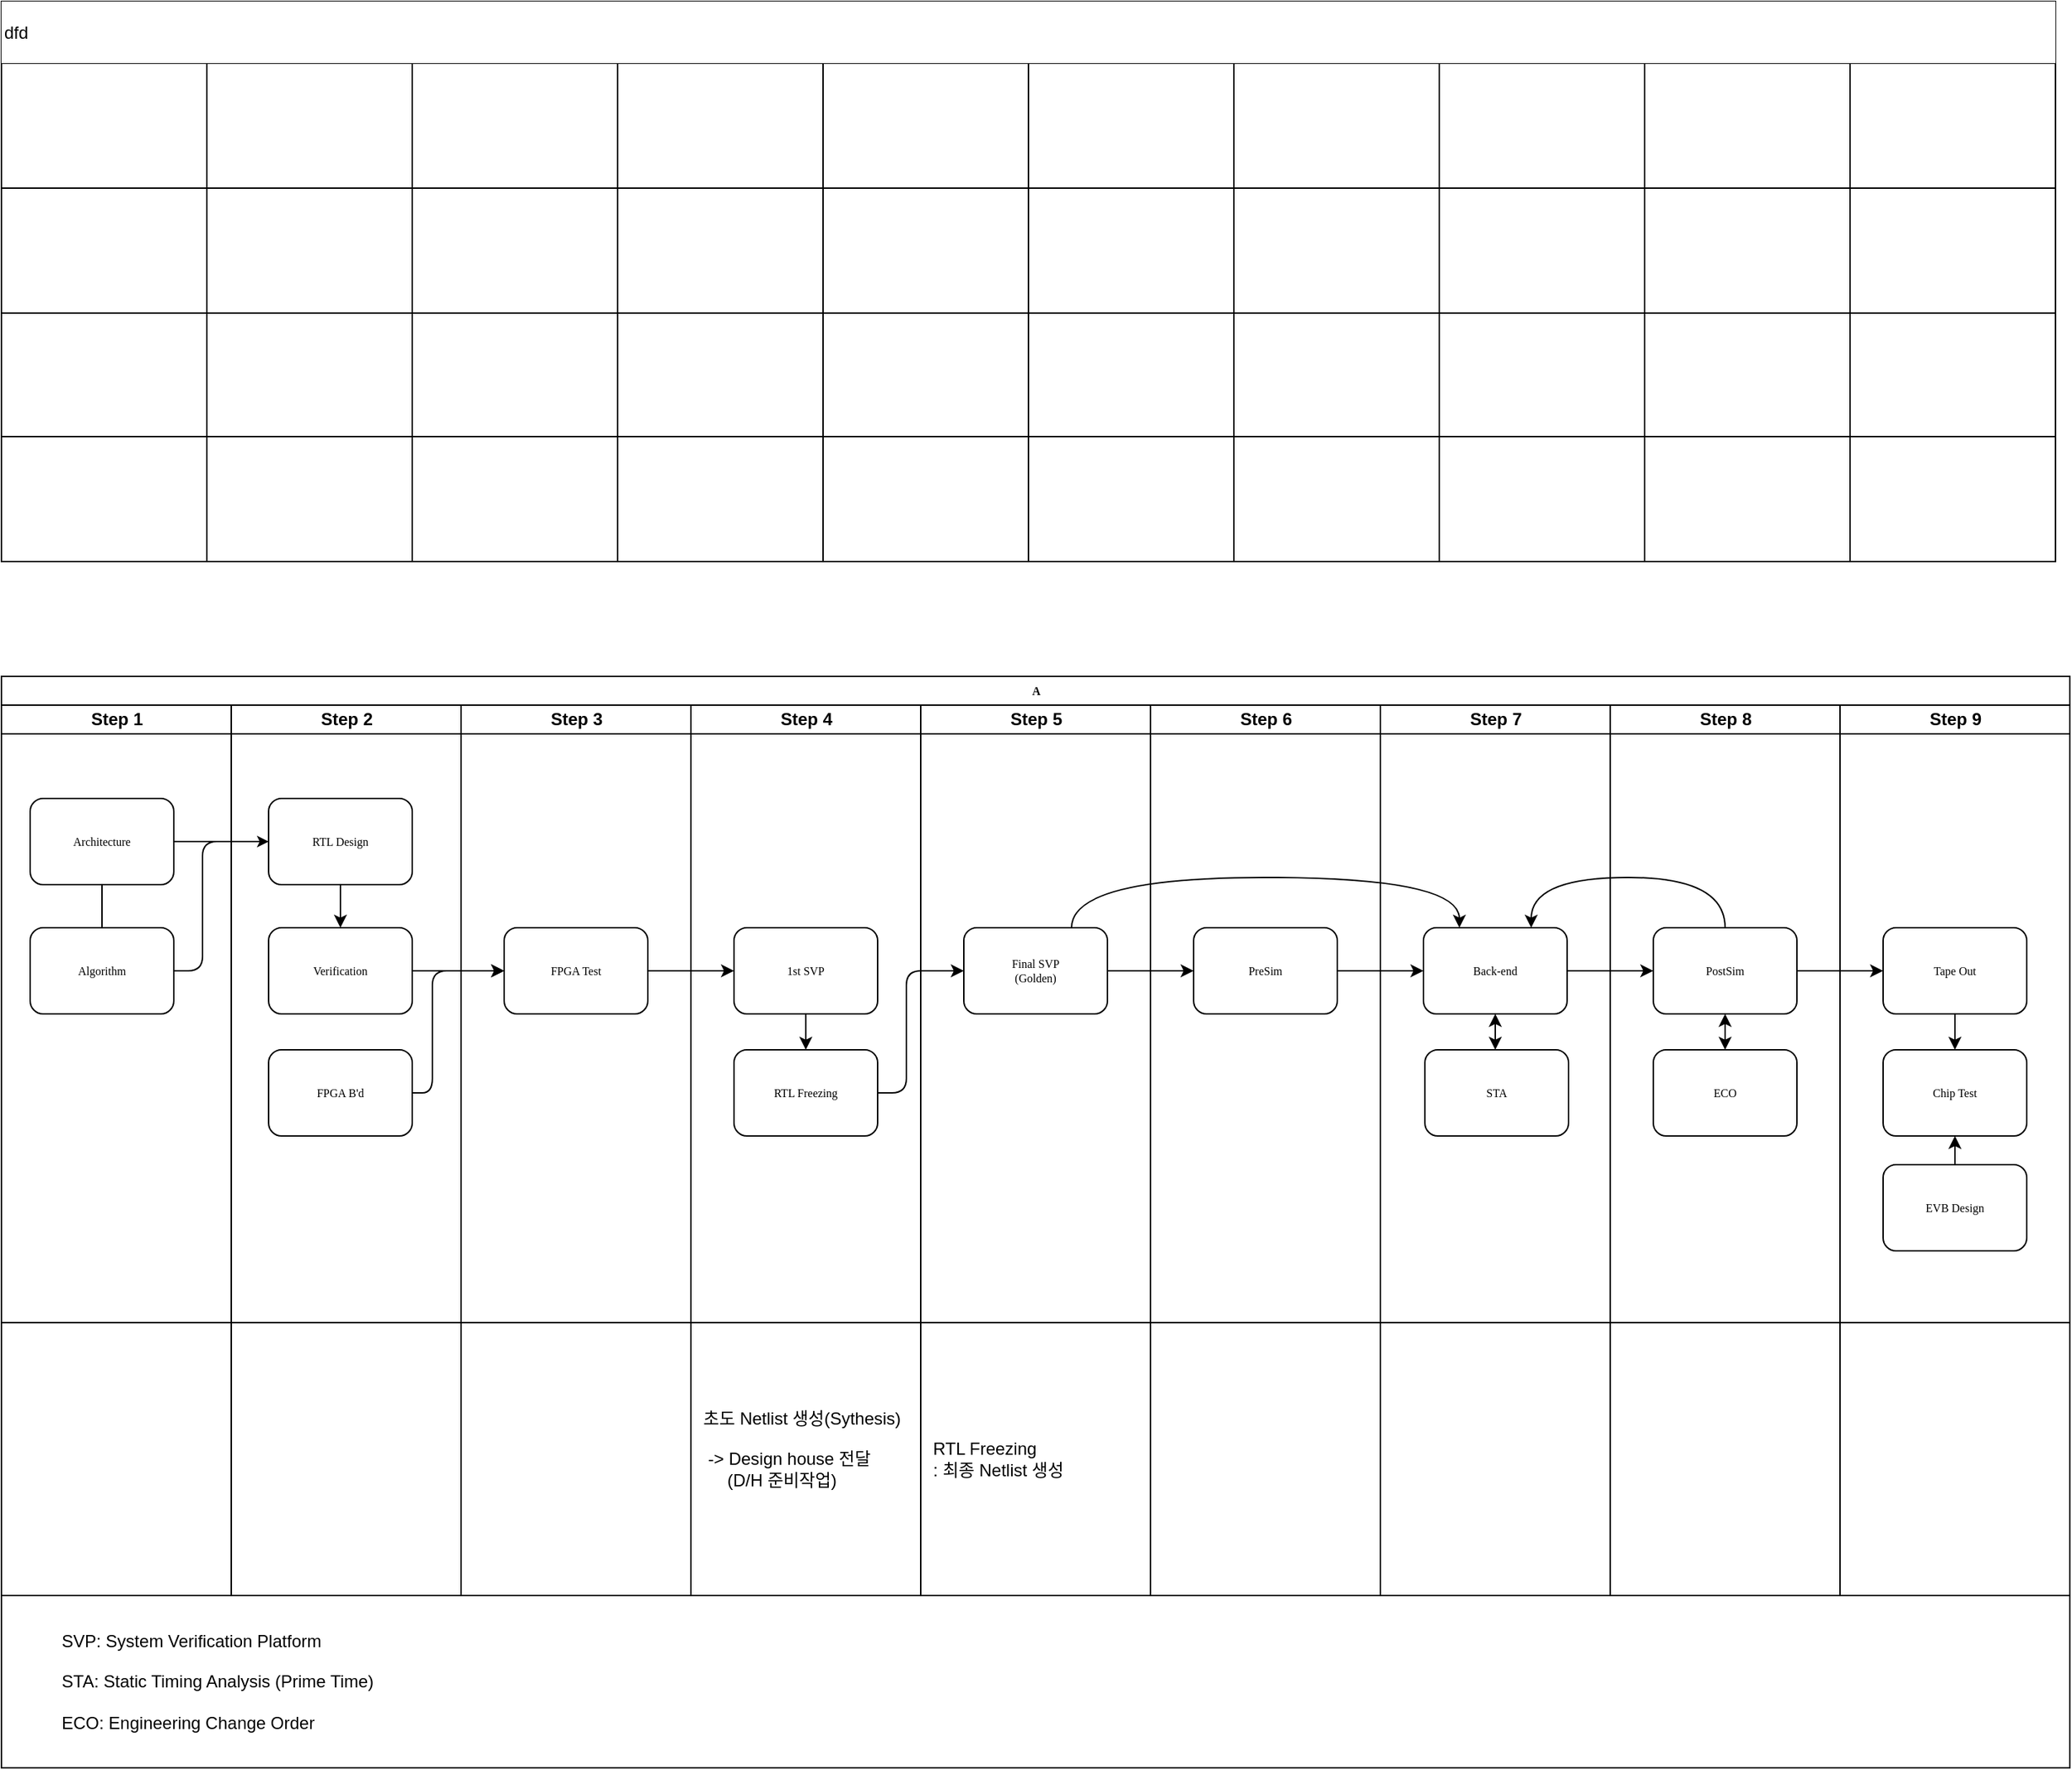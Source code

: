 <mxfile version="15.7.4" type="github">
  <diagram name="Page-1" id="74e2e168-ea6b-b213-b513-2b3c1d86103e">
    <mxGraphModel dx="2062" dy="1957" grid="1" gridSize="10" guides="1" tooltips="1" connect="1" arrows="1" fold="1" page="1" pageScale="1" pageWidth="1100" pageHeight="850" background="none" math="0" shadow="0">
      <root>
        <mxCell id="0" />
        <mxCell id="1" parent="0" />
        <mxCell id="77e6c97f196da883-1" value="A" style="swimlane;html=1;childLayout=stackLayout;startSize=20;rounded=0;shadow=0;labelBackgroundColor=none;strokeWidth=1;fontFamily=Verdana;fontSize=8;align=center;" parent="1" vertex="1">
          <mxGeometry x="70" y="40" width="1440" height="450" as="geometry" />
        </mxCell>
        <mxCell id="77e6c97f196da883-2" value="Step 1" style="swimlane;html=1;startSize=20;" parent="77e6c97f196da883-1" vertex="1">
          <mxGeometry y="20" width="160" height="430" as="geometry" />
        </mxCell>
        <mxCell id="77e6c97f196da883-8" value="Architecture" style="rounded=1;whiteSpace=wrap;html=1;shadow=0;labelBackgroundColor=none;strokeWidth=1;fontFamily=Verdana;fontSize=8;align=center;" parent="77e6c97f196da883-2" vertex="1">
          <mxGeometry x="20" y="65" width="100" height="60" as="geometry" />
        </mxCell>
        <mxCell id="77e6c97f196da883-9" value="Algorithm" style="rounded=1;whiteSpace=wrap;html=1;shadow=0;labelBackgroundColor=none;strokeWidth=1;fontFamily=Verdana;fontSize=8;align=center;" parent="77e6c97f196da883-2" vertex="1">
          <mxGeometry x="20" y="155" width="100" height="60" as="geometry" />
        </mxCell>
        <mxCell id="d-_lev1x7X75T48154gZ-8" style="edgeStyle=orthogonalEdgeStyle;orthogonalLoop=1;jettySize=auto;html=1;entryX=0.5;entryY=0;entryDx=0;entryDy=0;rounded=0;startArrow=none;startFill=0;endArrow=none;endFill=0;" edge="1" parent="77e6c97f196da883-2" target="77e6c97f196da883-9">
          <mxGeometry relative="1" as="geometry">
            <mxPoint x="70" y="150" as="targetPoint" />
            <mxPoint x="70" y="125" as="sourcePoint" />
          </mxGeometry>
        </mxCell>
        <mxCell id="77e6c97f196da883-26" style="edgeStyle=orthogonalEdgeStyle;rounded=1;html=1;labelBackgroundColor=none;startArrow=none;startFill=0;startSize=5;endArrow=classic;endFill=1;endSize=5;jettySize=auto;orthogonalLoop=1;strokeWidth=1;fontFamily=Verdana;fontSize=8" parent="77e6c97f196da883-1" source="77e6c97f196da883-8" target="77e6c97f196da883-11" edge="1">
          <mxGeometry relative="1" as="geometry" />
        </mxCell>
        <mxCell id="77e6c97f196da883-3" value="Step 2" style="swimlane;html=1;startSize=20;" parent="77e6c97f196da883-1" vertex="1">
          <mxGeometry x="160" y="20" width="160" height="430" as="geometry" />
        </mxCell>
        <mxCell id="d-_lev1x7X75T48154gZ-4" value="" style="edgeStyle=orthogonalEdgeStyle;rounded=0;orthogonalLoop=1;jettySize=auto;html=1;" edge="1" parent="77e6c97f196da883-3" source="77e6c97f196da883-11" target="d-_lev1x7X75T48154gZ-1">
          <mxGeometry relative="1" as="geometry" />
        </mxCell>
        <mxCell id="77e6c97f196da883-11" value="RTL Design" style="rounded=1;whiteSpace=wrap;html=1;shadow=0;labelBackgroundColor=none;strokeWidth=1;fontFamily=Verdana;fontSize=8;align=center;" parent="77e6c97f196da883-3" vertex="1">
          <mxGeometry x="26" y="65" width="100" height="60" as="geometry" />
        </mxCell>
        <mxCell id="d-_lev1x7X75T48154gZ-1" value="Verification" style="rounded=1;whiteSpace=wrap;html=1;shadow=0;labelBackgroundColor=none;strokeWidth=1;fontFamily=Verdana;fontSize=8;align=center;" vertex="1" parent="77e6c97f196da883-3">
          <mxGeometry x="26" y="155" width="100" height="60" as="geometry" />
        </mxCell>
        <mxCell id="d-_lev1x7X75T48154gZ-7" value="FPGA B&#39;d" style="rounded=1;whiteSpace=wrap;html=1;shadow=0;labelBackgroundColor=none;strokeWidth=1;fontFamily=Verdana;fontSize=8;align=center;" vertex="1" parent="77e6c97f196da883-3">
          <mxGeometry x="26" y="240" width="100" height="60" as="geometry" />
        </mxCell>
        <mxCell id="77e6c97f196da883-4" value="Step 3" style="swimlane;html=1;startSize=20;" parent="77e6c97f196da883-1" vertex="1">
          <mxGeometry x="320" y="20" width="160" height="430" as="geometry" />
        </mxCell>
        <mxCell id="77e6c97f196da883-12" value="FPGA Test" style="rounded=1;whiteSpace=wrap;html=1;shadow=0;labelBackgroundColor=none;strokeWidth=1;fontFamily=Verdana;fontSize=8;align=center;" parent="77e6c97f196da883-4" vertex="1">
          <mxGeometry x="30" y="155" width="100" height="60" as="geometry" />
        </mxCell>
        <mxCell id="77e6c97f196da883-5" value="Step 4" style="swimlane;html=1;startSize=20;" parent="77e6c97f196da883-1" vertex="1">
          <mxGeometry x="480" y="20" width="160" height="430" as="geometry" />
        </mxCell>
        <mxCell id="d-_lev1x7X75T48154gZ-267" style="edgeStyle=elbowEdgeStyle;curved=1;orthogonalLoop=1;jettySize=auto;html=1;exitX=0.5;exitY=1;exitDx=0;exitDy=0;entryX=0.5;entryY=0;entryDx=0;entryDy=0;startArrow=none;startFill=0;endArrow=classic;endFill=1;" edge="1" parent="77e6c97f196da883-5" source="77e6c97f196da883-15" target="d-_lev1x7X75T48154gZ-263">
          <mxGeometry relative="1" as="geometry" />
        </mxCell>
        <mxCell id="77e6c97f196da883-15" value="1st SVP" style="rounded=1;whiteSpace=wrap;html=1;shadow=0;labelBackgroundColor=none;strokeWidth=1;fontFamily=Verdana;fontSize=8;align=center;" parent="77e6c97f196da883-5" vertex="1">
          <mxGeometry x="30" y="155" width="100" height="60" as="geometry" />
        </mxCell>
        <mxCell id="d-_lev1x7X75T48154gZ-263" value="RTL Freezing" style="rounded=1;whiteSpace=wrap;html=1;shadow=0;labelBackgroundColor=none;strokeWidth=1;fontFamily=Verdana;fontSize=8;align=center;" vertex="1" parent="77e6c97f196da883-5">
          <mxGeometry x="30" y="240" width="100" height="60" as="geometry" />
        </mxCell>
        <mxCell id="77e6c97f196da883-6" value="Step 5" style="swimlane;html=1;startSize=20;" parent="77e6c97f196da883-1" vertex="1">
          <mxGeometry x="640" y="20" width="160" height="430" as="geometry" />
        </mxCell>
        <mxCell id="d-_lev1x7X75T48154gZ-15" value="Final SVP&lt;br&gt;(Golden)" style="rounded=1;whiteSpace=wrap;html=1;shadow=0;labelBackgroundColor=none;strokeWidth=1;fontFamily=Verdana;fontSize=8;align=center;" vertex="1" parent="77e6c97f196da883-6">
          <mxGeometry x="30" y="155" width="100" height="60" as="geometry" />
        </mxCell>
        <mxCell id="d-_lev1x7X75T48154gZ-17" value="Step 6" style="swimlane;html=1;startSize=20;" vertex="1" parent="77e6c97f196da883-1">
          <mxGeometry x="800" y="20" width="160" height="430" as="geometry">
            <mxRectangle x="800" y="20" width="30" height="730" as="alternateBounds" />
          </mxGeometry>
        </mxCell>
        <mxCell id="d-_lev1x7X75T48154gZ-19" value="PreSim" style="rounded=1;whiteSpace=wrap;html=1;shadow=0;labelBackgroundColor=none;strokeWidth=1;fontFamily=Verdana;fontSize=8;align=center;" vertex="1" parent="d-_lev1x7X75T48154gZ-17">
          <mxGeometry x="30" y="155" width="100" height="60" as="geometry" />
        </mxCell>
        <mxCell id="d-_lev1x7X75T48154gZ-18" value="Step 7" style="swimlane;html=1;startSize=20;" vertex="1" parent="77e6c97f196da883-1">
          <mxGeometry x="960" y="20" width="160" height="430" as="geometry">
            <mxRectangle x="800" y="20" width="30" height="730" as="alternateBounds" />
          </mxGeometry>
        </mxCell>
        <mxCell id="d-_lev1x7X75T48154gZ-173" style="edgeStyle=elbowEdgeStyle;rounded=0;orthogonalLoop=1;jettySize=auto;html=1;exitX=0.5;exitY=1;exitDx=0;exitDy=0;startArrow=classic;startFill=1;endArrow=classic;endFill=1;" edge="1" parent="d-_lev1x7X75T48154gZ-18" source="d-_lev1x7X75T48154gZ-21" target="d-_lev1x7X75T48154gZ-157">
          <mxGeometry relative="1" as="geometry" />
        </mxCell>
        <mxCell id="d-_lev1x7X75T48154gZ-21" value="Back-end" style="rounded=1;whiteSpace=wrap;html=1;shadow=0;labelBackgroundColor=none;strokeWidth=1;fontFamily=Verdana;fontSize=8;align=center;" vertex="1" parent="d-_lev1x7X75T48154gZ-18">
          <mxGeometry x="30" y="155" width="100" height="60" as="geometry" />
        </mxCell>
        <mxCell id="d-_lev1x7X75T48154gZ-157" value="STA" style="rounded=1;whiteSpace=wrap;html=1;shadow=0;labelBackgroundColor=none;strokeWidth=1;fontFamily=Verdana;fontSize=8;align=center;" vertex="1" parent="d-_lev1x7X75T48154gZ-18">
          <mxGeometry x="31" y="240" width="100" height="60" as="geometry" />
        </mxCell>
        <mxCell id="77e6c97f196da883-7" value="Step 8" style="swimlane;html=1;startSize=20;" parent="77e6c97f196da883-1" vertex="1">
          <mxGeometry x="1120" y="20" width="160" height="430" as="geometry">
            <mxRectangle x="800" y="20" width="30" height="730" as="alternateBounds" />
          </mxGeometry>
        </mxCell>
        <mxCell id="d-_lev1x7X75T48154gZ-261" style="edgeStyle=elbowEdgeStyle;curved=1;orthogonalLoop=1;jettySize=auto;html=1;exitX=0.5;exitY=1;exitDx=0;exitDy=0;entryX=0.5;entryY=0;entryDx=0;entryDy=0;startArrow=classic;startFill=1;endArrow=classic;endFill=1;" edge="1" parent="77e6c97f196da883-7" source="d-_lev1x7X75T48154gZ-155" target="d-_lev1x7X75T48154gZ-260">
          <mxGeometry relative="1" as="geometry" />
        </mxCell>
        <mxCell id="d-_lev1x7X75T48154gZ-155" value="PostSim" style="rounded=1;whiteSpace=wrap;html=1;shadow=0;labelBackgroundColor=none;strokeWidth=1;fontFamily=Verdana;fontSize=8;align=center;" vertex="1" parent="77e6c97f196da883-7">
          <mxGeometry x="30" y="155" width="100" height="60" as="geometry" />
        </mxCell>
        <mxCell id="d-_lev1x7X75T48154gZ-260" value="ECO" style="rounded=1;whiteSpace=wrap;html=1;shadow=0;labelBackgroundColor=none;strokeWidth=1;fontFamily=Verdana;fontSize=8;align=center;" vertex="1" parent="77e6c97f196da883-7">
          <mxGeometry x="30" y="240" width="100" height="60" as="geometry" />
        </mxCell>
        <mxCell id="d-_lev1x7X75T48154gZ-174" value="Step 9" style="swimlane;html=1;startSize=20;" vertex="1" parent="77e6c97f196da883-1">
          <mxGeometry x="1280" y="20" width="160" height="430" as="geometry">
            <mxRectangle x="800" y="20" width="30" height="730" as="alternateBounds" />
          </mxGeometry>
        </mxCell>
        <mxCell id="d-_lev1x7X75T48154gZ-255" style="edgeStyle=elbowEdgeStyle;curved=1;orthogonalLoop=1;jettySize=auto;html=1;exitX=0.5;exitY=1;exitDx=0;exitDy=0;entryX=0.5;entryY=0;entryDx=0;entryDy=0;startArrow=none;startFill=0;endArrow=classic;endFill=1;" edge="1" parent="d-_lev1x7X75T48154gZ-174" source="d-_lev1x7X75T48154gZ-176" target="d-_lev1x7X75T48154gZ-254">
          <mxGeometry relative="1" as="geometry" />
        </mxCell>
        <mxCell id="d-_lev1x7X75T48154gZ-176" value="Tape Out" style="rounded=1;whiteSpace=wrap;html=1;shadow=0;labelBackgroundColor=none;strokeWidth=1;fontFamily=Verdana;fontSize=8;align=center;" vertex="1" parent="d-_lev1x7X75T48154gZ-174">
          <mxGeometry x="30" y="155" width="100" height="60" as="geometry" />
        </mxCell>
        <mxCell id="d-_lev1x7X75T48154gZ-254" value="Chip Test" style="rounded=1;whiteSpace=wrap;html=1;shadow=0;labelBackgroundColor=none;strokeWidth=1;fontFamily=Verdana;fontSize=8;align=center;" vertex="1" parent="d-_lev1x7X75T48154gZ-174">
          <mxGeometry x="30" y="240" width="100" height="60" as="geometry" />
        </mxCell>
        <mxCell id="d-_lev1x7X75T48154gZ-257" style="edgeStyle=elbowEdgeStyle;curved=1;orthogonalLoop=1;jettySize=auto;html=1;exitX=0.5;exitY=0;exitDx=0;exitDy=0;entryX=0.5;entryY=1;entryDx=0;entryDy=0;startArrow=none;startFill=0;endArrow=classic;endFill=1;" edge="1" parent="d-_lev1x7X75T48154gZ-174" source="d-_lev1x7X75T48154gZ-256" target="d-_lev1x7X75T48154gZ-254">
          <mxGeometry relative="1" as="geometry" />
        </mxCell>
        <mxCell id="d-_lev1x7X75T48154gZ-256" value="EVB Design" style="rounded=1;whiteSpace=wrap;html=1;shadow=0;labelBackgroundColor=none;strokeWidth=1;fontFamily=Verdana;fontSize=8;align=center;" vertex="1" parent="d-_lev1x7X75T48154gZ-174">
          <mxGeometry x="30" y="320" width="100" height="60" as="geometry" />
        </mxCell>
        <mxCell id="d-_lev1x7X75T48154gZ-10" style="edgeStyle=elbowEdgeStyle;rounded=1;orthogonalLoop=1;jettySize=auto;html=1;exitX=1;exitY=0.5;exitDx=0;exitDy=0;entryX=0;entryY=0.5;entryDx=0;entryDy=0;startArrow=none;startFill=0;endArrow=none;endFill=0;" edge="1" parent="77e6c97f196da883-1" source="77e6c97f196da883-9" target="77e6c97f196da883-11">
          <mxGeometry relative="1" as="geometry">
            <Array as="points">
              <mxPoint x="140" y="160" />
            </Array>
          </mxGeometry>
        </mxCell>
        <mxCell id="d-_lev1x7X75T48154gZ-12" value="" style="edgeStyle=elbowEdgeStyle;rounded=1;orthogonalLoop=1;jettySize=auto;html=1;startArrow=none;startFill=0;endArrow=classic;endFill=1;" edge="1" parent="77e6c97f196da883-1" source="d-_lev1x7X75T48154gZ-1" target="77e6c97f196da883-12">
          <mxGeometry relative="1" as="geometry" />
        </mxCell>
        <mxCell id="d-_lev1x7X75T48154gZ-13" style="edgeStyle=elbowEdgeStyle;rounded=1;orthogonalLoop=1;jettySize=auto;html=1;exitX=1;exitY=0.5;exitDx=0;exitDy=0;entryX=0;entryY=0.5;entryDx=0;entryDy=0;startArrow=none;startFill=0;endArrow=classic;endFill=1;" edge="1" parent="77e6c97f196da883-1" source="d-_lev1x7X75T48154gZ-7" target="77e6c97f196da883-12">
          <mxGeometry relative="1" as="geometry">
            <Array as="points">
              <mxPoint x="300" y="250" />
            </Array>
          </mxGeometry>
        </mxCell>
        <mxCell id="d-_lev1x7X75T48154gZ-14" style="edgeStyle=elbowEdgeStyle;rounded=1;orthogonalLoop=1;jettySize=auto;html=1;exitX=1;exitY=0.5;exitDx=0;exitDy=0;entryX=0;entryY=0.5;entryDx=0;entryDy=0;startArrow=none;startFill=0;endArrow=classic;endFill=1;" edge="1" parent="77e6c97f196da883-1" source="77e6c97f196da883-12" target="77e6c97f196da883-15">
          <mxGeometry relative="1" as="geometry" />
        </mxCell>
        <mxCell id="d-_lev1x7X75T48154gZ-20" style="edgeStyle=elbowEdgeStyle;rounded=1;orthogonalLoop=1;jettySize=auto;html=1;exitX=1;exitY=0.5;exitDx=0;exitDy=0;startArrow=none;startFill=0;endArrow=classic;endFill=1;" edge="1" parent="77e6c97f196da883-1" source="d-_lev1x7X75T48154gZ-15" target="d-_lev1x7X75T48154gZ-19">
          <mxGeometry relative="1" as="geometry" />
        </mxCell>
        <mxCell id="d-_lev1x7X75T48154gZ-22" value="" style="edgeStyle=elbowEdgeStyle;rounded=1;orthogonalLoop=1;jettySize=auto;html=1;startArrow=none;startFill=0;endArrow=classic;endFill=1;" edge="1" parent="77e6c97f196da883-1" source="d-_lev1x7X75T48154gZ-19" target="d-_lev1x7X75T48154gZ-21">
          <mxGeometry relative="1" as="geometry" />
        </mxCell>
        <mxCell id="d-_lev1x7X75T48154gZ-156" value="" style="edgeStyle=elbowEdgeStyle;rounded=1;orthogonalLoop=1;jettySize=auto;html=1;startArrow=none;startFill=0;endArrow=classic;endFill=1;" edge="1" parent="77e6c97f196da883-1" source="d-_lev1x7X75T48154gZ-21" target="d-_lev1x7X75T48154gZ-155">
          <mxGeometry relative="1" as="geometry" />
        </mxCell>
        <mxCell id="d-_lev1x7X75T48154gZ-177" style="edgeStyle=elbowEdgeStyle;rounded=0;orthogonalLoop=1;jettySize=auto;html=1;exitX=1;exitY=0.5;exitDx=0;exitDy=0;entryX=0;entryY=0.5;entryDx=0;entryDy=0;startArrow=none;startFill=0;endArrow=classic;endFill=1;" edge="1" parent="77e6c97f196da883-1" source="d-_lev1x7X75T48154gZ-155" target="d-_lev1x7X75T48154gZ-176">
          <mxGeometry relative="1" as="geometry" />
        </mxCell>
        <mxCell id="d-_lev1x7X75T48154gZ-195" style="edgeStyle=elbowEdgeStyle;orthogonalLoop=1;jettySize=auto;html=1;startArrow=none;startFill=0;endArrow=classic;endFill=1;curved=1;entryX=0.75;entryY=0;entryDx=0;entryDy=0;exitX=0.5;exitY=0;exitDx=0;exitDy=0;" edge="1" parent="77e6c97f196da883-1" source="d-_lev1x7X75T48154gZ-155" target="d-_lev1x7X75T48154gZ-21">
          <mxGeometry relative="1" as="geometry">
            <mxPoint x="1170" y="110" as="sourcePoint" />
            <mxPoint x="1230" y="100" as="targetPoint" />
            <Array as="points">
              <mxPoint x="1140" y="140" />
            </Array>
          </mxGeometry>
        </mxCell>
        <mxCell id="d-_lev1x7X75T48154gZ-265" style="edgeStyle=elbowEdgeStyle;orthogonalLoop=1;jettySize=auto;html=1;exitX=1;exitY=0.5;exitDx=0;exitDy=0;startArrow=none;startFill=0;endArrow=classic;endFill=1;rounded=1;" edge="1" parent="77e6c97f196da883-1" source="d-_lev1x7X75T48154gZ-263" target="d-_lev1x7X75T48154gZ-15">
          <mxGeometry relative="1" as="geometry">
            <Array as="points">
              <mxPoint x="630" y="250" />
            </Array>
          </mxGeometry>
        </mxCell>
        <mxCell id="d-_lev1x7X75T48154gZ-268" style="edgeStyle=elbowEdgeStyle;orthogonalLoop=1;jettySize=auto;html=1;exitX=0.75;exitY=0;exitDx=0;exitDy=0;entryX=0.25;entryY=0;entryDx=0;entryDy=0;startArrow=none;startFill=0;endArrow=classic;endFill=1;curved=1;" edge="1" parent="77e6c97f196da883-1" source="d-_lev1x7X75T48154gZ-15" target="d-_lev1x7X75T48154gZ-21">
          <mxGeometry relative="1" as="geometry">
            <Array as="points">
              <mxPoint x="880" y="140" />
            </Array>
          </mxGeometry>
        </mxCell>
        <mxCell id="d-_lev1x7X75T48154gZ-63" value="" style="shape=table;startSize=0;container=1;collapsible=0;childLayout=tableLayout;" vertex="1" parent="1">
          <mxGeometry x="70" y="490" width="1440" height="190" as="geometry" />
        </mxCell>
        <mxCell id="d-_lev1x7X75T48154gZ-71" value="" style="shape=partialRectangle;collapsible=0;dropTarget=0;pointerEvents=0;fillColor=none;top=0;left=0;bottom=0;right=0;points=[[0,0.5],[1,0.5]];portConstraint=eastwest;" vertex="1" parent="d-_lev1x7X75T48154gZ-63">
          <mxGeometry width="1440" height="190" as="geometry" />
        </mxCell>
        <mxCell id="d-_lev1x7X75T48154gZ-72" value="" style="shape=partialRectangle;html=1;whiteSpace=wrap;connectable=0;overflow=hidden;fillColor=none;top=0;left=0;bottom=0;right=0;pointerEvents=1;" vertex="1" parent="d-_lev1x7X75T48154gZ-71">
          <mxGeometry width="160" height="190" as="geometry">
            <mxRectangle width="160" height="190" as="alternateBounds" />
          </mxGeometry>
        </mxCell>
        <mxCell id="d-_lev1x7X75T48154gZ-73" value="" style="shape=partialRectangle;html=1;whiteSpace=wrap;connectable=0;overflow=hidden;fillColor=none;top=0;left=0;bottom=0;right=0;pointerEvents=1;" vertex="1" parent="d-_lev1x7X75T48154gZ-71">
          <mxGeometry x="160" width="160" height="190" as="geometry">
            <mxRectangle width="160" height="190" as="alternateBounds" />
          </mxGeometry>
        </mxCell>
        <mxCell id="d-_lev1x7X75T48154gZ-74" value="" style="shape=partialRectangle;html=1;whiteSpace=wrap;connectable=0;overflow=hidden;fillColor=none;top=0;left=0;bottom=0;right=0;pointerEvents=1;" vertex="1" parent="d-_lev1x7X75T48154gZ-71">
          <mxGeometry x="320" width="160" height="190" as="geometry">
            <mxRectangle width="160" height="190" as="alternateBounds" />
          </mxGeometry>
        </mxCell>
        <mxCell id="d-_lev1x7X75T48154gZ-75" value="&amp;nbsp; 초도 Netlist 생성(Sythesis)&lt;br&gt;&lt;br&gt;&amp;nbsp; &amp;nbsp;-&amp;gt; Design house 전달&lt;br&gt;&amp;nbsp; &amp;nbsp; &amp;nbsp; &amp;nbsp;(D/H 준비작업)&lt;br&gt;&amp;nbsp; &amp;nbsp; &amp;nbsp;" style="shape=partialRectangle;html=1;whiteSpace=wrap;connectable=0;overflow=hidden;fillColor=none;top=0;left=0;bottom=0;right=0;pointerEvents=1;align=left;" vertex="1" parent="d-_lev1x7X75T48154gZ-71">
          <mxGeometry x="480" width="160" height="190" as="geometry">
            <mxRectangle width="160" height="190" as="alternateBounds" />
          </mxGeometry>
        </mxCell>
        <mxCell id="d-_lev1x7X75T48154gZ-153" value="&amp;nbsp; RTL Freezing&lt;br&gt;&amp;nbsp; : 최종 Netlist 생성" style="shape=partialRectangle;html=1;whiteSpace=wrap;connectable=0;overflow=hidden;fillColor=none;top=0;left=0;bottom=0;right=0;pointerEvents=1;align=left;" vertex="1" parent="d-_lev1x7X75T48154gZ-71">
          <mxGeometry x="640" width="160" height="190" as="geometry">
            <mxRectangle width="160" height="190" as="alternateBounds" />
          </mxGeometry>
        </mxCell>
        <mxCell id="d-_lev1x7X75T48154gZ-77" value="" style="shape=partialRectangle;html=1;whiteSpace=wrap;connectable=0;overflow=hidden;fillColor=none;top=0;left=0;bottom=0;right=0;pointerEvents=1;" vertex="1" parent="d-_lev1x7X75T48154gZ-71">
          <mxGeometry x="800" width="160" height="190" as="geometry">
            <mxRectangle width="160" height="190" as="alternateBounds" />
          </mxGeometry>
        </mxCell>
        <mxCell id="d-_lev1x7X75T48154gZ-154" style="shape=partialRectangle;html=1;whiteSpace=wrap;connectable=0;overflow=hidden;fillColor=none;top=0;left=0;bottom=0;right=0;pointerEvents=1;" vertex="1" parent="d-_lev1x7X75T48154gZ-71">
          <mxGeometry x="960" width="160" height="190" as="geometry">
            <mxRectangle width="160" height="190" as="alternateBounds" />
          </mxGeometry>
        </mxCell>
        <mxCell id="d-_lev1x7X75T48154gZ-175" style="shape=partialRectangle;html=1;whiteSpace=wrap;connectable=0;overflow=hidden;fillColor=none;top=0;left=0;bottom=0;right=0;pointerEvents=1;" vertex="1" parent="d-_lev1x7X75T48154gZ-71">
          <mxGeometry x="1120" width="160" height="190" as="geometry">
            <mxRectangle width="160" height="190" as="alternateBounds" />
          </mxGeometry>
        </mxCell>
        <mxCell id="d-_lev1x7X75T48154gZ-266" style="shape=partialRectangle;html=1;whiteSpace=wrap;connectable=0;overflow=hidden;fillColor=none;top=0;left=0;bottom=0;right=0;pointerEvents=1;" vertex="1" parent="d-_lev1x7X75T48154gZ-71">
          <mxGeometry x="1280" width="160" height="190" as="geometry">
            <mxRectangle width="160" height="190" as="alternateBounds" />
          </mxGeometry>
        </mxCell>
        <mxCell id="d-_lev1x7X75T48154gZ-167" value="" style="shape=table;startSize=0;container=1;collapsible=0;childLayout=tableLayout;" vertex="1" parent="1">
          <mxGeometry x="70" y="680" width="1440" height="120" as="geometry" />
        </mxCell>
        <mxCell id="d-_lev1x7X75T48154gZ-168" value="" style="shape=partialRectangle;collapsible=0;dropTarget=0;pointerEvents=0;fillColor=none;top=0;left=0;bottom=0;right=0;points=[[0,0.5],[1,0.5]];portConstraint=eastwest;" vertex="1" parent="d-_lev1x7X75T48154gZ-167">
          <mxGeometry width="1440" height="120" as="geometry" />
        </mxCell>
        <mxCell id="d-_lev1x7X75T48154gZ-169" value="&lt;blockquote style=&quot;margin: 0 0 0 40px ; border: none ; padding: 0px&quot;&gt;SVP: System Verification Platform&lt;/blockquote&gt;&lt;blockquote style=&quot;margin: 0 0 0 40px ; border: none ; padding: 0px&quot;&gt;&amp;nbsp;&lt;/blockquote&gt;&lt;blockquote style=&quot;margin: 0 0 0 40px ; border: none ; padding: 0px&quot;&gt;STA: Static Timing Analysis (Prime Time)&lt;/blockquote&gt;&lt;blockquote style=&quot;margin: 0 0 0 40px ; border: none ; padding: 0px&quot;&gt;&lt;br&gt;&lt;/blockquote&gt;&lt;blockquote style=&quot;margin: 0 0 0 40px ; border: none ; padding: 0px&quot;&gt;ECO: Engineering Change Order&lt;/blockquote&gt;" style="shape=partialRectangle;html=1;whiteSpace=wrap;connectable=0;overflow=hidden;fillColor=none;top=0;left=0;bottom=0;right=0;pointerEvents=1;align=left;" vertex="1" parent="d-_lev1x7X75T48154gZ-168">
          <mxGeometry width="1440" height="120" as="geometry">
            <mxRectangle width="1440" height="120" as="alternateBounds" />
          </mxGeometry>
        </mxCell>
        <mxCell id="d-_lev1x7X75T48154gZ-196" value="" style="shape=table;startSize=0;container=1;collapsible=0;childLayout=tableLayout;fillColor=default;align=left;" vertex="1" parent="1">
          <mxGeometry x="70" y="-430" width="1430" height="390" as="geometry" />
        </mxCell>
        <mxCell id="d-_lev1x7X75T48154gZ-197" value="" style="shape=partialRectangle;collapsible=0;dropTarget=0;pointerEvents=0;fillColor=none;top=0;left=0;bottom=0;right=0;points=[[0,0.5],[1,0.5]];portConstraint=eastwest;align=left;" vertex="1" parent="d-_lev1x7X75T48154gZ-196">
          <mxGeometry width="1430" height="43" as="geometry" />
        </mxCell>
        <mxCell id="d-_lev1x7X75T48154gZ-198" value="dfd" style="shape=partialRectangle;html=1;whiteSpace=wrap;connectable=0;overflow=hidden;fillColor=default;top=0;left=0;bottom=0;right=0;pointerEvents=1;align=left;strokeColor=default;" vertex="1" parent="d-_lev1x7X75T48154gZ-197">
          <mxGeometry width="143" height="43" as="geometry">
            <mxRectangle width="143" height="43" as="alternateBounds" />
          </mxGeometry>
        </mxCell>
        <mxCell id="d-_lev1x7X75T48154gZ-199" value="" style="shape=partialRectangle;html=1;whiteSpace=wrap;connectable=0;overflow=hidden;fillColor=default;top=0;left=0;bottom=0;right=0;pointerEvents=1;align=left;strokeColor=default;" vertex="1" parent="d-_lev1x7X75T48154gZ-197">
          <mxGeometry x="143" width="143" height="43" as="geometry">
            <mxRectangle width="143" height="43" as="alternateBounds" />
          </mxGeometry>
        </mxCell>
        <mxCell id="d-_lev1x7X75T48154gZ-200" value="" style="shape=partialRectangle;html=1;whiteSpace=wrap;connectable=0;overflow=hidden;fillColor=default;top=0;left=0;bottom=0;right=0;pointerEvents=1;align=left;strokeColor=default;" vertex="1" parent="d-_lev1x7X75T48154gZ-197">
          <mxGeometry x="286" width="143" height="43" as="geometry">
            <mxRectangle width="143" height="43" as="alternateBounds" />
          </mxGeometry>
        </mxCell>
        <mxCell id="d-_lev1x7X75T48154gZ-201" value="" style="shape=partialRectangle;html=1;whiteSpace=wrap;connectable=0;overflow=hidden;fillColor=default;top=0;left=0;bottom=0;right=0;pointerEvents=1;align=left;strokeColor=default;" vertex="1" parent="d-_lev1x7X75T48154gZ-197">
          <mxGeometry x="429" width="143" height="43" as="geometry">
            <mxRectangle width="143" height="43" as="alternateBounds" />
          </mxGeometry>
        </mxCell>
        <mxCell id="d-_lev1x7X75T48154gZ-202" value="" style="shape=partialRectangle;html=1;whiteSpace=wrap;connectable=0;overflow=hidden;fillColor=default;top=0;left=0;bottom=0;right=0;pointerEvents=1;align=left;strokeColor=default;" vertex="1" parent="d-_lev1x7X75T48154gZ-197">
          <mxGeometry x="572" width="143" height="43" as="geometry">
            <mxRectangle width="143" height="43" as="alternateBounds" />
          </mxGeometry>
        </mxCell>
        <mxCell id="d-_lev1x7X75T48154gZ-203" value="" style="shape=partialRectangle;html=1;whiteSpace=wrap;connectable=0;overflow=hidden;fillColor=default;top=0;left=0;bottom=0;right=0;pointerEvents=1;align=left;strokeColor=default;" vertex="1" parent="d-_lev1x7X75T48154gZ-197">
          <mxGeometry x="715" width="143" height="43" as="geometry">
            <mxRectangle width="143" height="43" as="alternateBounds" />
          </mxGeometry>
        </mxCell>
        <mxCell id="d-_lev1x7X75T48154gZ-204" value="" style="shape=partialRectangle;html=1;whiteSpace=wrap;connectable=0;overflow=hidden;fillColor=default;top=0;left=0;bottom=0;right=0;pointerEvents=1;align=left;strokeColor=default;" vertex="1" parent="d-_lev1x7X75T48154gZ-197">
          <mxGeometry x="858" width="143" height="43" as="geometry">
            <mxRectangle width="143" height="43" as="alternateBounds" />
          </mxGeometry>
        </mxCell>
        <mxCell id="d-_lev1x7X75T48154gZ-205" value="" style="shape=partialRectangle;html=1;whiteSpace=wrap;connectable=0;overflow=hidden;fillColor=default;top=0;left=0;bottom=0;right=0;pointerEvents=1;align=left;strokeColor=default;" vertex="1" parent="d-_lev1x7X75T48154gZ-197">
          <mxGeometry x="1001" width="143" height="43" as="geometry">
            <mxRectangle width="143" height="43" as="alternateBounds" />
          </mxGeometry>
        </mxCell>
        <mxCell id="d-_lev1x7X75T48154gZ-206" value="" style="shape=partialRectangle;html=1;whiteSpace=wrap;connectable=0;overflow=hidden;fillColor=default;top=0;left=0;bottom=0;right=0;pointerEvents=1;align=left;strokeColor=default;" vertex="1" parent="d-_lev1x7X75T48154gZ-197">
          <mxGeometry x="1144" width="143" height="43" as="geometry">
            <mxRectangle width="143" height="43" as="alternateBounds" />
          </mxGeometry>
        </mxCell>
        <mxCell id="d-_lev1x7X75T48154gZ-207" value="" style="shape=partialRectangle;html=1;whiteSpace=wrap;connectable=0;overflow=hidden;fillColor=default;top=0;left=0;bottom=0;right=0;pointerEvents=1;align=left;strokeColor=default;" vertex="1" parent="d-_lev1x7X75T48154gZ-197">
          <mxGeometry x="1287" width="143" height="43" as="geometry">
            <mxRectangle width="143" height="43" as="alternateBounds" />
          </mxGeometry>
        </mxCell>
        <mxCell id="d-_lev1x7X75T48154gZ-208" value="" style="shape=partialRectangle;collapsible=0;dropTarget=0;pointerEvents=0;fillColor=none;top=0;left=0;bottom=0;right=0;points=[[0,0.5],[1,0.5]];portConstraint=eastwest;align=left;" vertex="1" parent="d-_lev1x7X75T48154gZ-196">
          <mxGeometry y="43" width="1430" height="87" as="geometry" />
        </mxCell>
        <mxCell id="d-_lev1x7X75T48154gZ-209" value="" style="shape=partialRectangle;html=1;whiteSpace=wrap;connectable=0;overflow=hidden;fillColor=none;top=0;left=0;bottom=0;right=0;pointerEvents=1;align=left;" vertex="1" parent="d-_lev1x7X75T48154gZ-208">
          <mxGeometry width="143" height="87" as="geometry">
            <mxRectangle width="143" height="87" as="alternateBounds" />
          </mxGeometry>
        </mxCell>
        <mxCell id="d-_lev1x7X75T48154gZ-210" value="" style="shape=partialRectangle;html=1;whiteSpace=wrap;connectable=0;overflow=hidden;fillColor=none;top=0;left=0;bottom=0;right=0;pointerEvents=1;align=left;" vertex="1" parent="d-_lev1x7X75T48154gZ-208">
          <mxGeometry x="143" width="143" height="87" as="geometry">
            <mxRectangle width="143" height="87" as="alternateBounds" />
          </mxGeometry>
        </mxCell>
        <mxCell id="d-_lev1x7X75T48154gZ-211" value="" style="shape=partialRectangle;html=1;whiteSpace=wrap;connectable=0;overflow=hidden;fillColor=none;top=0;left=0;bottom=0;right=0;pointerEvents=1;align=left;" vertex="1" parent="d-_lev1x7X75T48154gZ-208">
          <mxGeometry x="286" width="143" height="87" as="geometry">
            <mxRectangle width="143" height="87" as="alternateBounds" />
          </mxGeometry>
        </mxCell>
        <mxCell id="d-_lev1x7X75T48154gZ-212" value="" style="shape=partialRectangle;html=1;whiteSpace=wrap;connectable=0;overflow=hidden;fillColor=none;top=0;left=0;bottom=0;right=0;pointerEvents=1;align=left;" vertex="1" parent="d-_lev1x7X75T48154gZ-208">
          <mxGeometry x="429" width="143" height="87" as="geometry">
            <mxRectangle width="143" height="87" as="alternateBounds" />
          </mxGeometry>
        </mxCell>
        <mxCell id="d-_lev1x7X75T48154gZ-213" value="" style="shape=partialRectangle;html=1;whiteSpace=wrap;connectable=0;overflow=hidden;fillColor=none;top=0;left=0;bottom=0;right=0;pointerEvents=1;align=left;" vertex="1" parent="d-_lev1x7X75T48154gZ-208">
          <mxGeometry x="572" width="143" height="87" as="geometry">
            <mxRectangle width="143" height="87" as="alternateBounds" />
          </mxGeometry>
        </mxCell>
        <mxCell id="d-_lev1x7X75T48154gZ-214" value="" style="shape=partialRectangle;html=1;whiteSpace=wrap;connectable=0;overflow=hidden;fillColor=none;top=0;left=0;bottom=0;right=0;pointerEvents=1;align=left;" vertex="1" parent="d-_lev1x7X75T48154gZ-208">
          <mxGeometry x="715" width="143" height="87" as="geometry">
            <mxRectangle width="143" height="87" as="alternateBounds" />
          </mxGeometry>
        </mxCell>
        <mxCell id="d-_lev1x7X75T48154gZ-215" value="" style="shape=partialRectangle;html=1;whiteSpace=wrap;connectable=0;overflow=hidden;fillColor=none;top=0;left=0;bottom=0;right=0;pointerEvents=1;align=left;" vertex="1" parent="d-_lev1x7X75T48154gZ-208">
          <mxGeometry x="858" width="143" height="87" as="geometry">
            <mxRectangle width="143" height="87" as="alternateBounds" />
          </mxGeometry>
        </mxCell>
        <mxCell id="d-_lev1x7X75T48154gZ-216" value="" style="shape=partialRectangle;html=1;whiteSpace=wrap;connectable=0;overflow=hidden;fillColor=none;top=0;left=0;bottom=0;right=0;pointerEvents=1;align=left;" vertex="1" parent="d-_lev1x7X75T48154gZ-208">
          <mxGeometry x="1001" width="143" height="87" as="geometry">
            <mxRectangle width="143" height="87" as="alternateBounds" />
          </mxGeometry>
        </mxCell>
        <mxCell id="d-_lev1x7X75T48154gZ-217" value="" style="shape=partialRectangle;html=1;whiteSpace=wrap;connectable=0;overflow=hidden;fillColor=none;top=0;left=0;bottom=0;right=0;pointerEvents=1;align=left;" vertex="1" parent="d-_lev1x7X75T48154gZ-208">
          <mxGeometry x="1144" width="143" height="87" as="geometry">
            <mxRectangle width="143" height="87" as="alternateBounds" />
          </mxGeometry>
        </mxCell>
        <mxCell id="d-_lev1x7X75T48154gZ-218" value="" style="shape=partialRectangle;html=1;whiteSpace=wrap;connectable=0;overflow=hidden;fillColor=none;top=0;left=0;bottom=0;right=0;pointerEvents=1;align=left;" vertex="1" parent="d-_lev1x7X75T48154gZ-208">
          <mxGeometry x="1287" width="143" height="87" as="geometry">
            <mxRectangle width="143" height="87" as="alternateBounds" />
          </mxGeometry>
        </mxCell>
        <mxCell id="d-_lev1x7X75T48154gZ-219" value="" style="shape=partialRectangle;collapsible=0;dropTarget=0;pointerEvents=0;fillColor=none;top=0;left=0;bottom=0;right=0;points=[[0,0.5],[1,0.5]];portConstraint=eastwest;align=left;" vertex="1" parent="d-_lev1x7X75T48154gZ-196">
          <mxGeometry y="130" width="1430" height="87" as="geometry" />
        </mxCell>
        <mxCell id="d-_lev1x7X75T48154gZ-220" value="" style="shape=partialRectangle;html=1;whiteSpace=wrap;connectable=0;overflow=hidden;fillColor=none;top=0;left=0;bottom=0;right=0;pointerEvents=1;align=left;" vertex="1" parent="d-_lev1x7X75T48154gZ-219">
          <mxGeometry width="143" height="87" as="geometry">
            <mxRectangle width="143" height="87" as="alternateBounds" />
          </mxGeometry>
        </mxCell>
        <mxCell id="d-_lev1x7X75T48154gZ-221" value="" style="shape=partialRectangle;html=1;whiteSpace=wrap;connectable=0;overflow=hidden;fillColor=none;top=0;left=0;bottom=0;right=0;pointerEvents=1;align=left;" vertex="1" parent="d-_lev1x7X75T48154gZ-219">
          <mxGeometry x="143" width="143" height="87" as="geometry">
            <mxRectangle width="143" height="87" as="alternateBounds" />
          </mxGeometry>
        </mxCell>
        <mxCell id="d-_lev1x7X75T48154gZ-222" value="" style="shape=partialRectangle;html=1;whiteSpace=wrap;connectable=0;overflow=hidden;fillColor=none;top=0;left=0;bottom=0;right=0;pointerEvents=1;align=left;" vertex="1" parent="d-_lev1x7X75T48154gZ-219">
          <mxGeometry x="286" width="143" height="87" as="geometry">
            <mxRectangle width="143" height="87" as="alternateBounds" />
          </mxGeometry>
        </mxCell>
        <mxCell id="d-_lev1x7X75T48154gZ-223" value="" style="shape=partialRectangle;html=1;whiteSpace=wrap;connectable=0;overflow=hidden;fillColor=none;top=0;left=0;bottom=0;right=0;pointerEvents=1;align=left;" vertex="1" parent="d-_lev1x7X75T48154gZ-219">
          <mxGeometry x="429" width="143" height="87" as="geometry">
            <mxRectangle width="143" height="87" as="alternateBounds" />
          </mxGeometry>
        </mxCell>
        <mxCell id="d-_lev1x7X75T48154gZ-224" value="" style="shape=partialRectangle;html=1;whiteSpace=wrap;connectable=0;overflow=hidden;fillColor=none;top=0;left=0;bottom=0;right=0;pointerEvents=1;align=left;" vertex="1" parent="d-_lev1x7X75T48154gZ-219">
          <mxGeometry x="572" width="143" height="87" as="geometry">
            <mxRectangle width="143" height="87" as="alternateBounds" />
          </mxGeometry>
        </mxCell>
        <mxCell id="d-_lev1x7X75T48154gZ-225" value="" style="shape=partialRectangle;html=1;whiteSpace=wrap;connectable=0;overflow=hidden;fillColor=none;top=0;left=0;bottom=0;right=0;pointerEvents=1;align=left;" vertex="1" parent="d-_lev1x7X75T48154gZ-219">
          <mxGeometry x="715" width="143" height="87" as="geometry">
            <mxRectangle width="143" height="87" as="alternateBounds" />
          </mxGeometry>
        </mxCell>
        <mxCell id="d-_lev1x7X75T48154gZ-226" value="" style="shape=partialRectangle;html=1;whiteSpace=wrap;connectable=0;overflow=hidden;fillColor=none;top=0;left=0;bottom=0;right=0;pointerEvents=1;align=left;" vertex="1" parent="d-_lev1x7X75T48154gZ-219">
          <mxGeometry x="858" width="143" height="87" as="geometry">
            <mxRectangle width="143" height="87" as="alternateBounds" />
          </mxGeometry>
        </mxCell>
        <mxCell id="d-_lev1x7X75T48154gZ-227" value="" style="shape=partialRectangle;html=1;whiteSpace=wrap;connectable=0;overflow=hidden;fillColor=none;top=0;left=0;bottom=0;right=0;pointerEvents=1;align=left;" vertex="1" parent="d-_lev1x7X75T48154gZ-219">
          <mxGeometry x="1001" width="143" height="87" as="geometry">
            <mxRectangle width="143" height="87" as="alternateBounds" />
          </mxGeometry>
        </mxCell>
        <mxCell id="d-_lev1x7X75T48154gZ-228" value="" style="shape=partialRectangle;html=1;whiteSpace=wrap;connectable=0;overflow=hidden;fillColor=none;top=0;left=0;bottom=0;right=0;pointerEvents=1;align=left;" vertex="1" parent="d-_lev1x7X75T48154gZ-219">
          <mxGeometry x="1144" width="143" height="87" as="geometry">
            <mxRectangle width="143" height="87" as="alternateBounds" />
          </mxGeometry>
        </mxCell>
        <mxCell id="d-_lev1x7X75T48154gZ-229" value="" style="shape=partialRectangle;html=1;whiteSpace=wrap;connectable=0;overflow=hidden;fillColor=none;top=0;left=0;bottom=0;right=0;pointerEvents=1;align=left;" vertex="1" parent="d-_lev1x7X75T48154gZ-219">
          <mxGeometry x="1287" width="143" height="87" as="geometry">
            <mxRectangle width="143" height="87" as="alternateBounds" />
          </mxGeometry>
        </mxCell>
        <mxCell id="d-_lev1x7X75T48154gZ-230" value="" style="shape=partialRectangle;collapsible=0;dropTarget=0;pointerEvents=0;fillColor=none;top=0;left=0;bottom=0;right=0;points=[[0,0.5],[1,0.5]];portConstraint=eastwest;align=left;" vertex="1" parent="d-_lev1x7X75T48154gZ-196">
          <mxGeometry y="217" width="1430" height="86" as="geometry" />
        </mxCell>
        <mxCell id="d-_lev1x7X75T48154gZ-231" value="" style="shape=partialRectangle;html=1;whiteSpace=wrap;connectable=0;overflow=hidden;fillColor=none;top=0;left=0;bottom=0;right=0;pointerEvents=1;align=left;" vertex="1" parent="d-_lev1x7X75T48154gZ-230">
          <mxGeometry width="143" height="86" as="geometry">
            <mxRectangle width="143" height="86" as="alternateBounds" />
          </mxGeometry>
        </mxCell>
        <mxCell id="d-_lev1x7X75T48154gZ-232" value="" style="shape=partialRectangle;html=1;whiteSpace=wrap;connectable=0;overflow=hidden;fillColor=none;top=0;left=0;bottom=0;right=0;pointerEvents=1;align=left;" vertex="1" parent="d-_lev1x7X75T48154gZ-230">
          <mxGeometry x="143" width="143" height="86" as="geometry">
            <mxRectangle width="143" height="86" as="alternateBounds" />
          </mxGeometry>
        </mxCell>
        <mxCell id="d-_lev1x7X75T48154gZ-233" value="" style="shape=partialRectangle;html=1;whiteSpace=wrap;connectable=0;overflow=hidden;fillColor=none;top=0;left=0;bottom=0;right=0;pointerEvents=1;align=left;" vertex="1" parent="d-_lev1x7X75T48154gZ-230">
          <mxGeometry x="286" width="143" height="86" as="geometry">
            <mxRectangle width="143" height="86" as="alternateBounds" />
          </mxGeometry>
        </mxCell>
        <mxCell id="d-_lev1x7X75T48154gZ-234" value="" style="shape=partialRectangle;html=1;whiteSpace=wrap;connectable=0;overflow=hidden;fillColor=none;top=0;left=0;bottom=0;right=0;pointerEvents=1;align=left;" vertex="1" parent="d-_lev1x7X75T48154gZ-230">
          <mxGeometry x="429" width="143" height="86" as="geometry">
            <mxRectangle width="143" height="86" as="alternateBounds" />
          </mxGeometry>
        </mxCell>
        <mxCell id="d-_lev1x7X75T48154gZ-235" value="" style="shape=partialRectangle;html=1;whiteSpace=wrap;connectable=0;overflow=hidden;fillColor=none;top=0;left=0;bottom=0;right=0;pointerEvents=1;align=left;" vertex="1" parent="d-_lev1x7X75T48154gZ-230">
          <mxGeometry x="572" width="143" height="86" as="geometry">
            <mxRectangle width="143" height="86" as="alternateBounds" />
          </mxGeometry>
        </mxCell>
        <mxCell id="d-_lev1x7X75T48154gZ-236" value="" style="shape=partialRectangle;html=1;whiteSpace=wrap;connectable=0;overflow=hidden;fillColor=none;top=0;left=0;bottom=0;right=0;pointerEvents=1;align=left;" vertex="1" parent="d-_lev1x7X75T48154gZ-230">
          <mxGeometry x="715" width="143" height="86" as="geometry">
            <mxRectangle width="143" height="86" as="alternateBounds" />
          </mxGeometry>
        </mxCell>
        <mxCell id="d-_lev1x7X75T48154gZ-237" value="" style="shape=partialRectangle;html=1;whiteSpace=wrap;connectable=0;overflow=hidden;fillColor=none;top=0;left=0;bottom=0;right=0;pointerEvents=1;align=left;" vertex="1" parent="d-_lev1x7X75T48154gZ-230">
          <mxGeometry x="858" width="143" height="86" as="geometry">
            <mxRectangle width="143" height="86" as="alternateBounds" />
          </mxGeometry>
        </mxCell>
        <mxCell id="d-_lev1x7X75T48154gZ-238" value="" style="shape=partialRectangle;html=1;whiteSpace=wrap;connectable=0;overflow=hidden;fillColor=none;top=0;left=0;bottom=0;right=0;pointerEvents=1;align=left;" vertex="1" parent="d-_lev1x7X75T48154gZ-230">
          <mxGeometry x="1001" width="143" height="86" as="geometry">
            <mxRectangle width="143" height="86" as="alternateBounds" />
          </mxGeometry>
        </mxCell>
        <mxCell id="d-_lev1x7X75T48154gZ-239" value="" style="shape=partialRectangle;html=1;whiteSpace=wrap;connectable=0;overflow=hidden;fillColor=none;top=0;left=0;bottom=0;right=0;pointerEvents=1;align=left;" vertex="1" parent="d-_lev1x7X75T48154gZ-230">
          <mxGeometry x="1144" width="143" height="86" as="geometry">
            <mxRectangle width="143" height="86" as="alternateBounds" />
          </mxGeometry>
        </mxCell>
        <mxCell id="d-_lev1x7X75T48154gZ-240" value="" style="shape=partialRectangle;html=1;whiteSpace=wrap;connectable=0;overflow=hidden;fillColor=none;top=0;left=0;bottom=0;right=0;pointerEvents=1;align=left;" vertex="1" parent="d-_lev1x7X75T48154gZ-230">
          <mxGeometry x="1287" width="143" height="86" as="geometry">
            <mxRectangle width="143" height="86" as="alternateBounds" />
          </mxGeometry>
        </mxCell>
        <mxCell id="d-_lev1x7X75T48154gZ-241" value="" style="shape=partialRectangle;collapsible=0;dropTarget=0;pointerEvents=0;fillColor=none;top=0;left=0;bottom=0;right=0;points=[[0,0.5],[1,0.5]];portConstraint=eastwest;align=left;" vertex="1" parent="d-_lev1x7X75T48154gZ-196">
          <mxGeometry y="303" width="1430" height="87" as="geometry" />
        </mxCell>
        <mxCell id="d-_lev1x7X75T48154gZ-242" value="" style="shape=partialRectangle;html=1;whiteSpace=wrap;connectable=0;overflow=hidden;fillColor=none;top=0;left=0;bottom=0;right=0;pointerEvents=1;align=left;" vertex="1" parent="d-_lev1x7X75T48154gZ-241">
          <mxGeometry width="143" height="87" as="geometry">
            <mxRectangle width="143" height="87" as="alternateBounds" />
          </mxGeometry>
        </mxCell>
        <mxCell id="d-_lev1x7X75T48154gZ-243" value="" style="shape=partialRectangle;html=1;whiteSpace=wrap;connectable=0;overflow=hidden;fillColor=none;top=0;left=0;bottom=0;right=0;pointerEvents=1;align=left;" vertex="1" parent="d-_lev1x7X75T48154gZ-241">
          <mxGeometry x="143" width="143" height="87" as="geometry">
            <mxRectangle width="143" height="87" as="alternateBounds" />
          </mxGeometry>
        </mxCell>
        <mxCell id="d-_lev1x7X75T48154gZ-244" value="" style="shape=partialRectangle;html=1;whiteSpace=wrap;connectable=0;overflow=hidden;fillColor=none;top=0;left=0;bottom=0;right=0;pointerEvents=1;align=left;" vertex="1" parent="d-_lev1x7X75T48154gZ-241">
          <mxGeometry x="286" width="143" height="87" as="geometry">
            <mxRectangle width="143" height="87" as="alternateBounds" />
          </mxGeometry>
        </mxCell>
        <mxCell id="d-_lev1x7X75T48154gZ-245" value="" style="shape=partialRectangle;html=1;whiteSpace=wrap;connectable=0;overflow=hidden;fillColor=none;top=0;left=0;bottom=0;right=0;pointerEvents=1;align=left;" vertex="1" parent="d-_lev1x7X75T48154gZ-241">
          <mxGeometry x="429" width="143" height="87" as="geometry">
            <mxRectangle width="143" height="87" as="alternateBounds" />
          </mxGeometry>
        </mxCell>
        <mxCell id="d-_lev1x7X75T48154gZ-246" value="" style="shape=partialRectangle;html=1;whiteSpace=wrap;connectable=0;overflow=hidden;fillColor=none;top=0;left=0;bottom=0;right=0;pointerEvents=1;align=left;" vertex="1" parent="d-_lev1x7X75T48154gZ-241">
          <mxGeometry x="572" width="143" height="87" as="geometry">
            <mxRectangle width="143" height="87" as="alternateBounds" />
          </mxGeometry>
        </mxCell>
        <mxCell id="d-_lev1x7X75T48154gZ-247" value="" style="shape=partialRectangle;html=1;whiteSpace=wrap;connectable=0;overflow=hidden;fillColor=none;top=0;left=0;bottom=0;right=0;pointerEvents=1;align=left;" vertex="1" parent="d-_lev1x7X75T48154gZ-241">
          <mxGeometry x="715" width="143" height="87" as="geometry">
            <mxRectangle width="143" height="87" as="alternateBounds" />
          </mxGeometry>
        </mxCell>
        <mxCell id="d-_lev1x7X75T48154gZ-248" value="" style="shape=partialRectangle;html=1;whiteSpace=wrap;connectable=0;overflow=hidden;fillColor=none;top=0;left=0;bottom=0;right=0;pointerEvents=1;align=left;" vertex="1" parent="d-_lev1x7X75T48154gZ-241">
          <mxGeometry x="858" width="143" height="87" as="geometry">
            <mxRectangle width="143" height="87" as="alternateBounds" />
          </mxGeometry>
        </mxCell>
        <mxCell id="d-_lev1x7X75T48154gZ-249" value="" style="shape=partialRectangle;html=1;whiteSpace=wrap;connectable=0;overflow=hidden;fillColor=none;top=0;left=0;bottom=0;right=0;pointerEvents=1;align=left;" vertex="1" parent="d-_lev1x7X75T48154gZ-241">
          <mxGeometry x="1001" width="143" height="87" as="geometry">
            <mxRectangle width="143" height="87" as="alternateBounds" />
          </mxGeometry>
        </mxCell>
        <mxCell id="d-_lev1x7X75T48154gZ-250" value="" style="shape=partialRectangle;html=1;whiteSpace=wrap;connectable=0;overflow=hidden;fillColor=none;top=0;left=0;bottom=0;right=0;pointerEvents=1;align=left;" vertex="1" parent="d-_lev1x7X75T48154gZ-241">
          <mxGeometry x="1144" width="143" height="87" as="geometry">
            <mxRectangle width="143" height="87" as="alternateBounds" />
          </mxGeometry>
        </mxCell>
        <mxCell id="d-_lev1x7X75T48154gZ-251" value="" style="shape=partialRectangle;html=1;whiteSpace=wrap;connectable=0;overflow=hidden;fillColor=none;top=0;left=0;bottom=0;right=0;pointerEvents=1;align=left;" vertex="1" parent="d-_lev1x7X75T48154gZ-241">
          <mxGeometry x="1287" width="143" height="87" as="geometry">
            <mxRectangle width="143" height="87" as="alternateBounds" />
          </mxGeometry>
        </mxCell>
      </root>
    </mxGraphModel>
  </diagram>
</mxfile>
